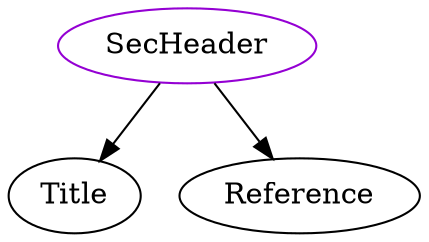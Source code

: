 digraph secheader{
SecHeader	[shape=oval, color=darkviolet, label="SecHeader"];
SecHeader -> Title;
SecHeader -> Reference;
}
